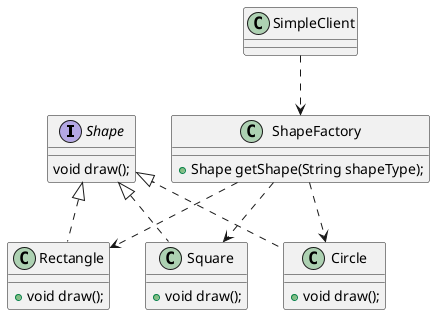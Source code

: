 @startuml
'https://plantuml.com/class-diagram


interface Shape {
    void draw();
}

class Rectangle implements Shape {

    
    + void draw();
}

class Square implements Shape {

    
    + void draw();
}

class Circle implements Shape {

    
    + void draw();
}

class ShapeFactory {

    + Shape getShape(String shapeType);
}

 class SimpleClient {

}

SimpleClient ..> ShapeFactory
ShapeFactory ..> Rectangle
ShapeFactory ..> Square
ShapeFactory ..> Circle



@enduml